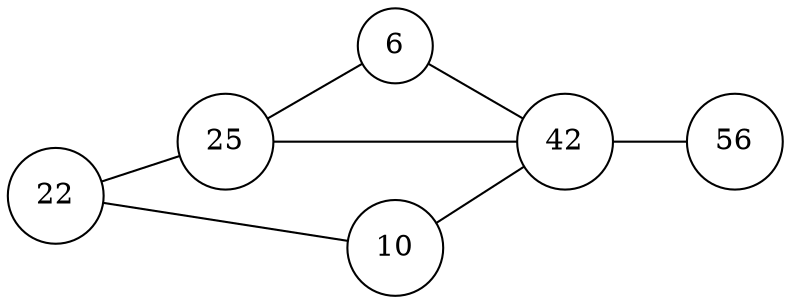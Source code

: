 graph G {
  graph [rankdir = LR]
  node [shape = circle]

  22 -- 25 -- 6
  10 -- 42 -- 56
  22 -- 10
  25 -- 42
  6 -- 42
}
